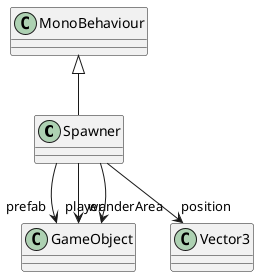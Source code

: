 @startuml
class Spawner {
}
MonoBehaviour <|-- Spawner
Spawner --> "prefab" GameObject
Spawner --> "position" Vector3
Spawner --> "wanderArea" GameObject
Spawner --> "player" GameObject
@enduml
